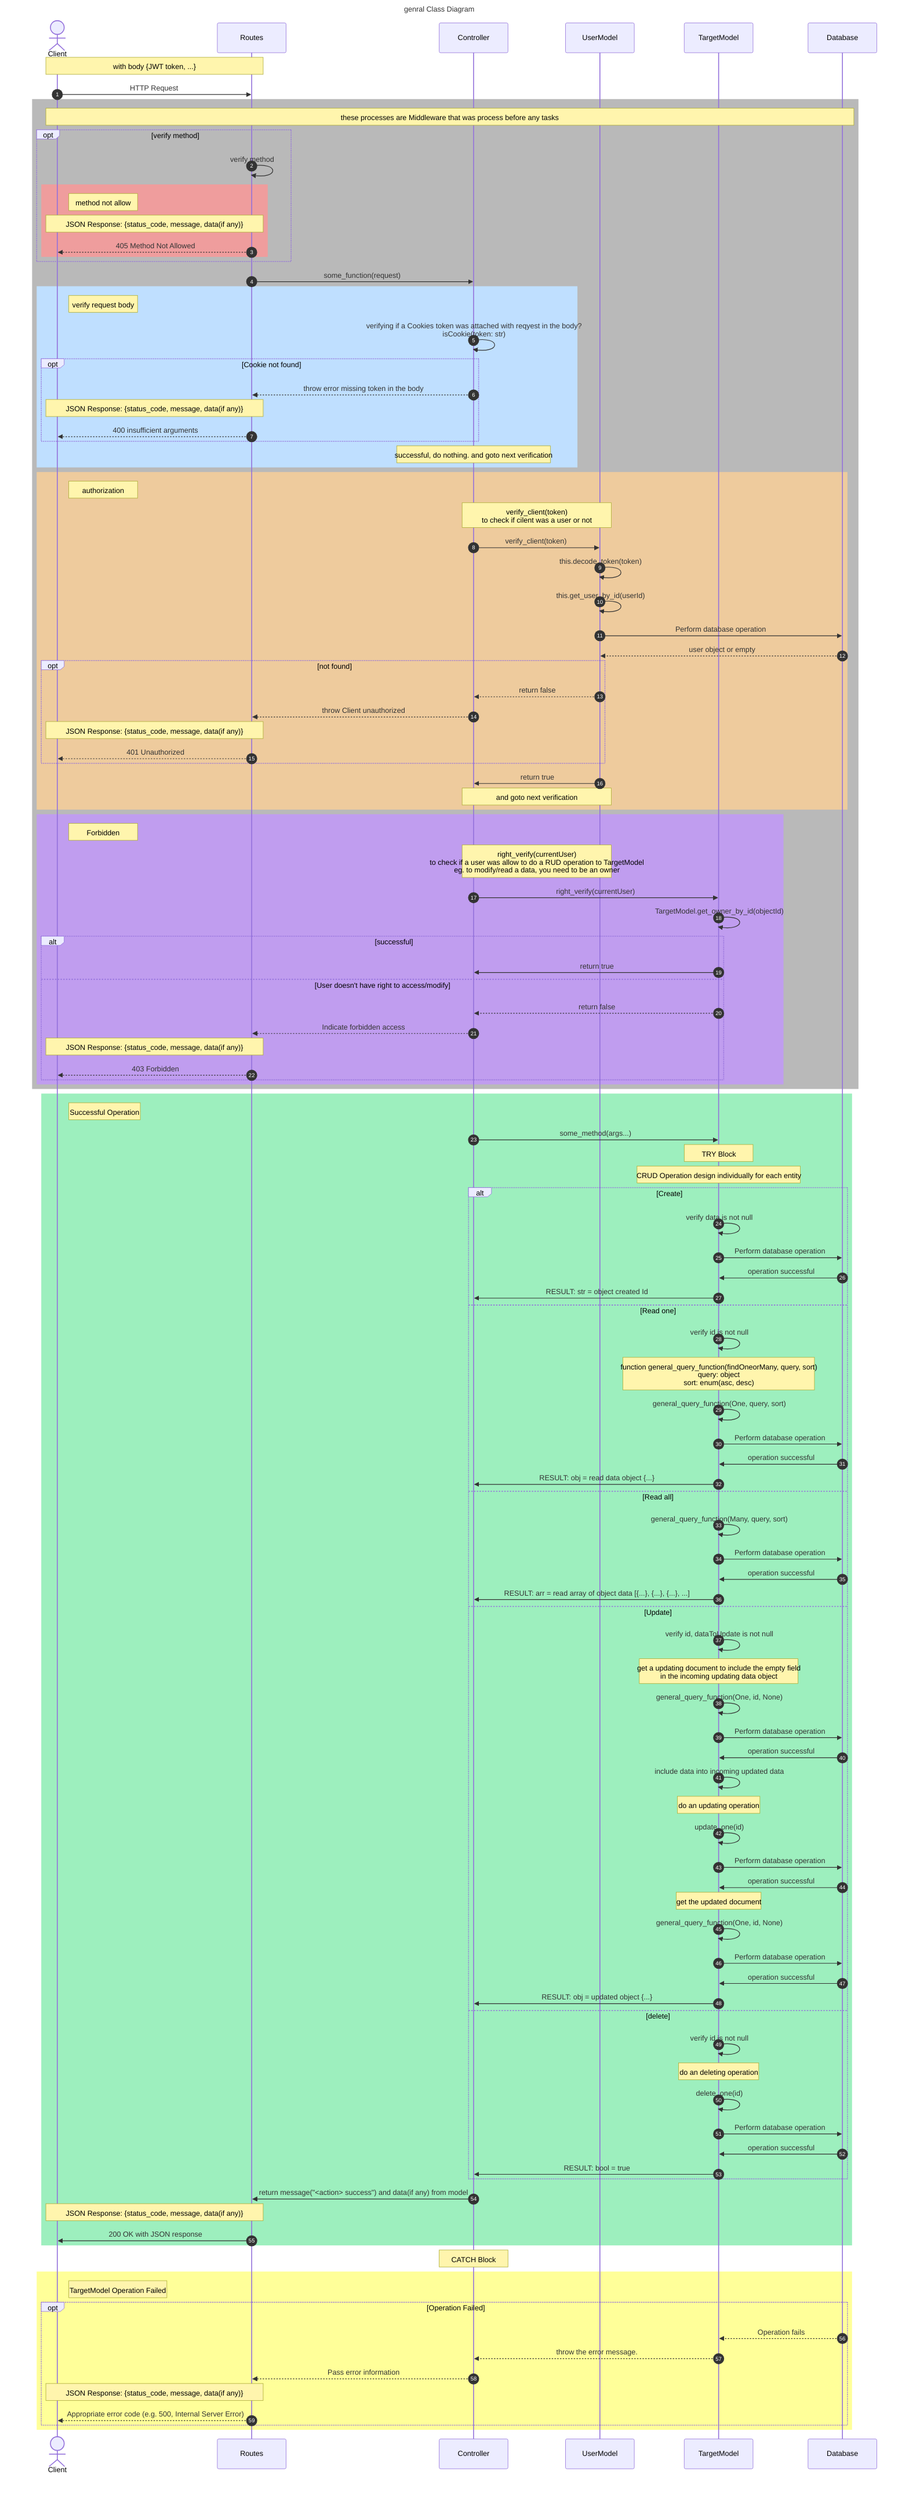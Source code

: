 sequenceDiagram
    autonumber
    title genral Class Diagram
    Actor Client
    participant Routes
    participant Controller
    participant UserModel
    participant TargetModel 
    participant Database

    %% alt เลือกทำอย่างใดอย่างหนึ่ง
    %% opt จะทำหรือไม่ทำก็ได้
    Note over Client,Routes: with body {JWT token, ...}
    Client->>Routes: HTTP Request
    rect rgb(185,185,185)
    Note over Client, Database: these processes are Middleware that was process before any tasks
        opt verify method
            Routes->>Routes: verify method
            rect rgb(239, 157, 157)
            Note right of Client: method not allow
                Note over Routes,Client: JSON Response: {status_code, message, data(if any)}
                Routes-->>Client: 405 Method Not Allowed
            end
        end
            Routes->>Controller: some_function(request)
        rect rgb(191, 223, 255)
        Note right of Client: verify request body
            Controller->>Controller: verifying if a Cookies token was attached with reqyest in the body?<br>isCookie(token: str)
            
            opt Cookie not found
                Controller-->>Routes: throw error missing token in the body
                Note over Routes,Client: JSON Response: {status_code, message, data(if any)}
                Routes-->>Client: 400 insufficient arguments
            end
            Note over Controller: successful, do nothing. and goto next verification
        end
        rect rgb(238, 203, 157)
        Note right of Client: authorization
            Note over Controller, UserModel: verify_client(token)<br/>to check if cilent was a user or not
            Controller->>UserModel: verify_client(token)
            UserModel->>UserModel: this.decode_token(token)
            UserModel->>UserModel: this.get_user_by_id(userId)
            UserModel->>Database: Perform database operation
            Database-->>UserModel: user object or empty
            opt not found
                UserModel-->>Controller: return false
                Controller-->>Routes: throw Client unauthorized
                Note over Routes,Client: JSON Response: {status_code, message, data(if any)}
                Routes-->>Client: 401 Unauthorized
            end
            UserModel->>Controller: return true
            Note over UserModel, Controller: and goto next verification
        end
        rect rgb(192, 157, 239)
        Note right of Client: Forbidden
            Note over Controller, UserModel: right_verify(currentUser)<br/>to check if a user was allow to do a RUD operation to TargetModel<br/>eg. to modify/read a data, you need to be an owner
            Controller->>TargetModel: right_verify(currentUser)
            TargetModel->>TargetModel: TargetModel.get_owner_by_id(objectId)
            alt successful
                TargetModel->>Controller: return true
            else User doesn't have right to access/modify
                TargetModel-->>Controller: return false
                Controller-->>Routes: Indicate forbidden access
                Note over Routes,Client: JSON Response: {status_code, message, data(if any)}
                Routes-->>Client: 403 Forbidden
            end
        end
    end
    rect rgb(157, 239, 190)
    Note right of Client: Successful Operation
        Controller->>TargetModel: some_method(args...)
        Note over TargetModel: TRY Block
        Note over TargetModel: CRUD Operation design individually for each entity
        alt Create
            TargetModel->>TargetModel: verify data is not null
            TargetModel->>Database: Perform database operation
            Database->>TargetModel: operation successful 
            TargetModel->>Controller: RESULT: str = object created Id
        else Read one
            TargetModel->>TargetModel: verify id is not null
            Note over TargetModel: function general_query_function(findOneorMany, query, sort)<br/>query: object<br/>sort: enum(asc, desc)
            TargetModel->>TargetModel: general_query_function(One, query, sort)
            TargetModel->>Database: Perform database operation
            Database->>TargetModel: operation successful
            TargetModel->>Controller: RESULT: obj = read data object {...}
        else Read all
            TargetModel->>TargetModel: general_query_function(Many, query, sort)
            TargetModel->>Database: Perform database operation
            Database->>TargetModel: operation successful
            TargetModel->>Controller: RESULT: arr = read array of object data [{...}, {...}, {...}, ...]
        else Update
            TargetModel->>TargetModel: verify id, dataToUpdate is not null 

            Note over TargetModel:get a updating document to include the empty field<br/>in the incoming updating data object
            TargetModel->>TargetModel: general_query_function(One, id, None)
            TargetModel->>Database: Perform database operation
            Database->>TargetModel: operation successful

            TargetModel->>TargetModel: include data into incoming updated data 

            Note over TargetModel: do an updating operation
            TargetModel->>TargetModel: update_one(id)
            TargetModel->>Database: Perform database operation
            Database->>TargetModel: operation successful

            Note over TargetModel: get the updated document
            TargetModel->>TargetModel: general_query_function(One, id, None)
            TargetModel->>Database: Perform database operation
            Database->>TargetModel: operation successful

            TargetModel->>Controller: RESULT: obj = updated object {...}
        else delete
            TargetModel->>TargetModel: verify id is not null
            Note over TargetModel: do an deleting operation
            TargetModel->>TargetModel: delete_one(id)
            TargetModel->>Database: Perform database operation
            Database->>TargetModel: operation successful
            TargetModel->>Controller: RESULT: bool = true
        end
        
        Controller->>Routes: return message("<action> success") and data(if any) from model
        Note over Routes,Client: JSON Response: {status_code, message, data(if any)}
        Routes->>Client: 200 OK with JSON response
    end
    Note over Controller: CATCH Block
    rect rgb(255, 255, 153)
    Note right of Client: TargetModel Operation Failed
    opt Operation Failed
        Database-->>TargetModel: Operation fails
        TargetModel-->>Controller: throw the error message.
        Controller-->>Routes: Pass error information
        Note over Routes,Client: JSON Response: {status_code, message, data(if any)}
        Routes-->>Client: Appropriate error code (e.g. 500, Internal Server Error)
    end
    end